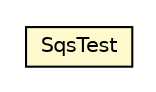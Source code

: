 #!/usr/local/bin/dot
#
# Class diagram 
# Generated by UMLGraph version R5_6-24-gf6e263 (http://www.umlgraph.org/)
#

digraph G {
	edge [fontname="Helvetica",fontsize=10,labelfontname="Helvetica",labelfontsize=10];
	node [fontname="Helvetica",fontsize=10,shape=plaintext];
	nodesep=0.25;
	ranksep=0.5;
	// com.github.davidmoten.rx2.aws.SqsTest
	c28 [label=<<table title="com.github.davidmoten.rx2.aws.SqsTest" border="0" cellborder="1" cellspacing="0" cellpadding="2" port="p" bgcolor="lemonChiffon" href="./SqsTest.html">
		<tr><td><table border="0" cellspacing="0" cellpadding="1">
<tr><td align="center" balign="center"> SqsTest </td></tr>
		</table></td></tr>
		</table>>, URL="./SqsTest.html", fontname="Helvetica", fontcolor="black", fontsize=10.0];
}

